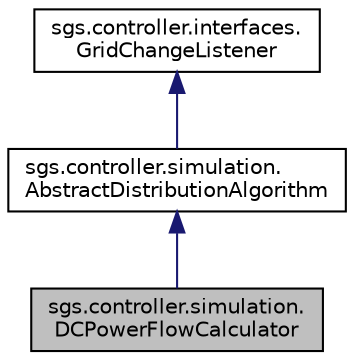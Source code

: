 digraph "sgs.controller.simulation.DCPowerFlowCalculator"
{
  edge [fontname="Helvetica",fontsize="10",labelfontname="Helvetica",labelfontsize="10"];
  node [fontname="Helvetica",fontsize="10",shape=record];
  Node1 [label="sgs.controller.simulation.\lDCPowerFlowCalculator",height=0.2,width=0.4,color="black", fillcolor="grey75", style="filled" fontcolor="black"];
  Node2 -> Node1 [dir="back",color="midnightblue",fontsize="10",style="solid"];
  Node2 [label="sgs.controller.simulation.\lAbstractDistributionAlgorithm",height=0.2,width=0.4,color="black", fillcolor="white", style="filled",URL="$classsgs_1_1controller_1_1simulation_1_1_abstract_distribution_algorithm.html"];
  Node3 -> Node2 [dir="back",color="midnightblue",fontsize="10",style="solid"];
  Node3 [label="sgs.controller.interfaces.\lGridChangeListener",height=0.2,width=0.4,color="black", fillcolor="white", style="filled",URL="$interfacesgs_1_1controller_1_1interfaces_1_1_grid_change_listener.html"];
}
